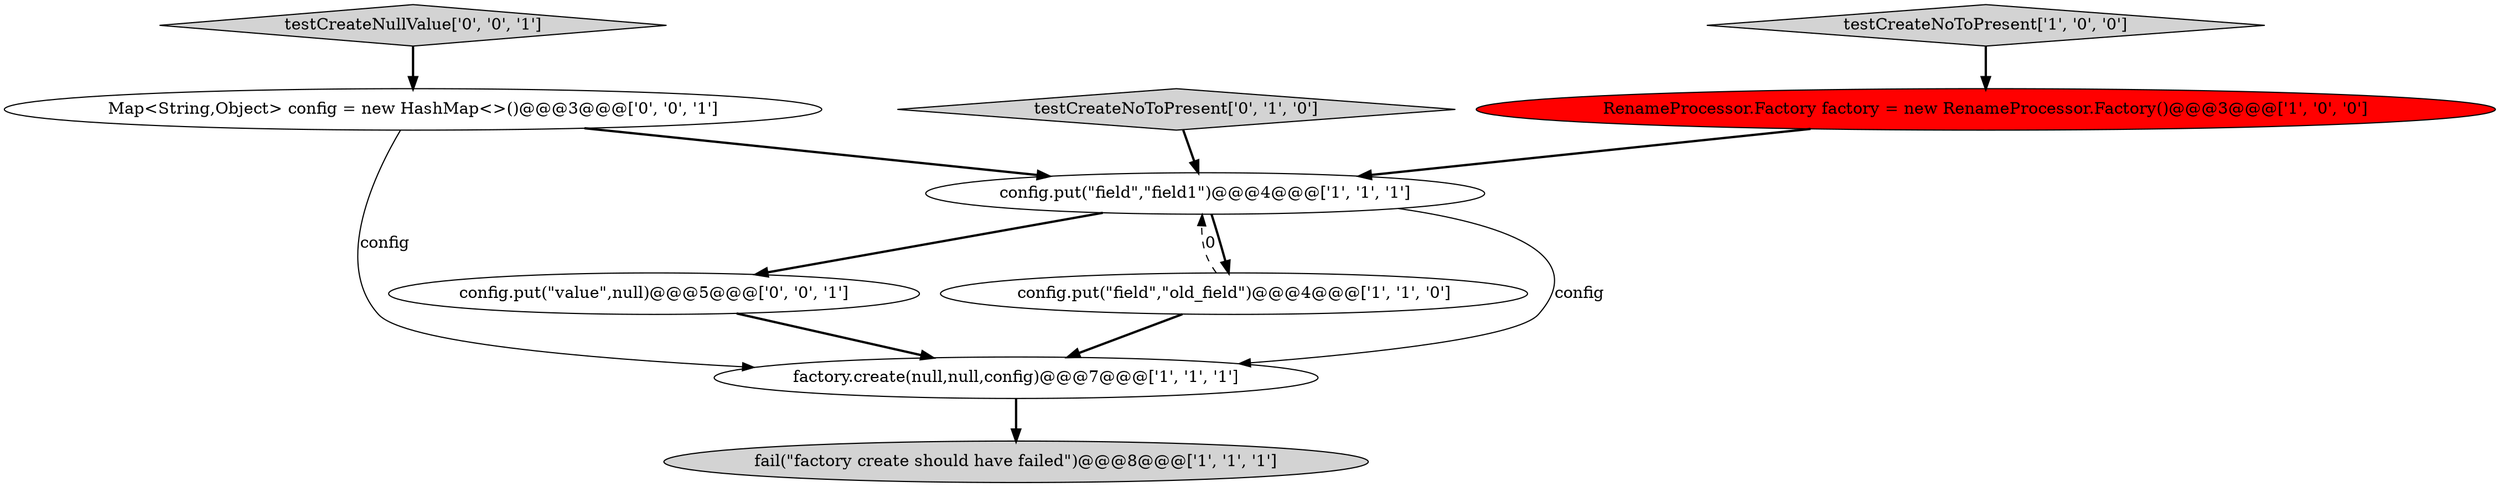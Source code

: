 digraph {
7 [style = filled, label = "testCreateNullValue['0', '0', '1']", fillcolor = lightgray, shape = diamond image = "AAA0AAABBB3BBB"];
2 [style = filled, label = "config.put(\"field\",\"old_field\")@@@4@@@['1', '1', '0']", fillcolor = white, shape = ellipse image = "AAA0AAABBB1BBB"];
6 [style = filled, label = "testCreateNoToPresent['0', '1', '0']", fillcolor = lightgray, shape = diamond image = "AAA0AAABBB2BBB"];
1 [style = filled, label = "testCreateNoToPresent['1', '0', '0']", fillcolor = lightgray, shape = diamond image = "AAA0AAABBB1BBB"];
8 [style = filled, label = "Map<String,Object> config = new HashMap<>()@@@3@@@['0', '0', '1']", fillcolor = white, shape = ellipse image = "AAA0AAABBB3BBB"];
3 [style = filled, label = "config.put(\"field\",\"field1\")@@@4@@@['1', '1', '1']", fillcolor = white, shape = ellipse image = "AAA0AAABBB1BBB"];
5 [style = filled, label = "fail(\"factory create should have failed\")@@@8@@@['1', '1', '1']", fillcolor = lightgray, shape = ellipse image = "AAA0AAABBB1BBB"];
4 [style = filled, label = "RenameProcessor.Factory factory = new RenameProcessor.Factory()@@@3@@@['1', '0', '0']", fillcolor = red, shape = ellipse image = "AAA1AAABBB1BBB"];
9 [style = filled, label = "config.put(\"value\",null)@@@5@@@['0', '0', '1']", fillcolor = white, shape = ellipse image = "AAA0AAABBB3BBB"];
0 [style = filled, label = "factory.create(null,null,config)@@@7@@@['1', '1', '1']", fillcolor = white, shape = ellipse image = "AAA0AAABBB1BBB"];
3->9 [style = bold, label=""];
6->3 [style = bold, label=""];
4->3 [style = bold, label=""];
1->4 [style = bold, label=""];
2->0 [style = bold, label=""];
9->0 [style = bold, label=""];
3->2 [style = bold, label=""];
8->0 [style = solid, label="config"];
2->3 [style = dashed, label="0"];
7->8 [style = bold, label=""];
3->0 [style = solid, label="config"];
0->5 [style = bold, label=""];
8->3 [style = bold, label=""];
}
